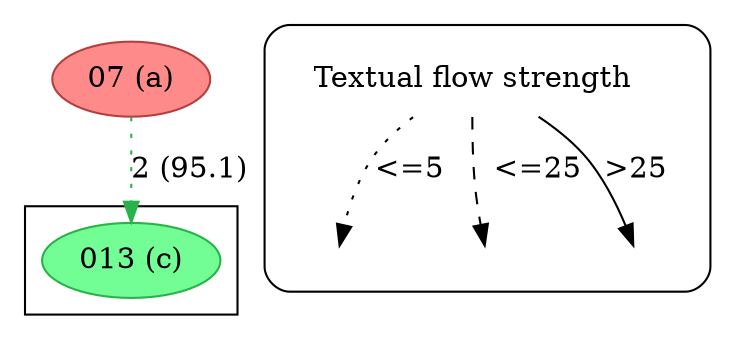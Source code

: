 strict digraph  {
	node [label="\N"];
	subgraph cluster_reading {
		013		 [color="#27b34a",
			fillcolor="#72FE95",
			label="013 (c)",
			style=filled];
	}
	subgraph cluster_legend {
		graph [style=rounded];
		leg_s		 [label="Textual flow strength",
			shape=plaintext];
		leg_e1		 [fixedsize=True,
			height=0.2,
			label="",
			style=invis];
		leg_s -> leg_e1		 [label="<=5  ",
			style=dotted];
		leg_e2		 [fixedsize=True,
			height=0.2,
			label="",
			style=invis];
		leg_s -> leg_e2		 [label="  <=25",
			style=dashed];
		leg_e3		 [fixedsize=True,
			height=0.2,
			label="",
			style=invis];
		leg_s -> leg_e3		 [label=">25",
			style=solid];
	}
	07	 [color="#b43f3f",
		fillcolor="#FF8A8A",
		label="07 (a)",
		style=filled];
	07 -> 013	 [color="#27b34a",
		label="2 (95.1)",
		style=dotted];
}
